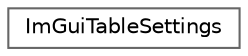 digraph "Graphical Class Hierarchy"
{
 // LATEX_PDF_SIZE
  bgcolor="transparent";
  edge [fontname=Helvetica,fontsize=10,labelfontname=Helvetica,labelfontsize=10];
  node [fontname=Helvetica,fontsize=10,shape=box,height=0.2,width=0.4];
  rankdir="LR";
  Node0 [label="ImGuiTableSettings",height=0.2,width=0.4,color="grey40", fillcolor="white", style="filled",URL="$struct_im_gui_table_settings.html",tooltip=" "];
}
